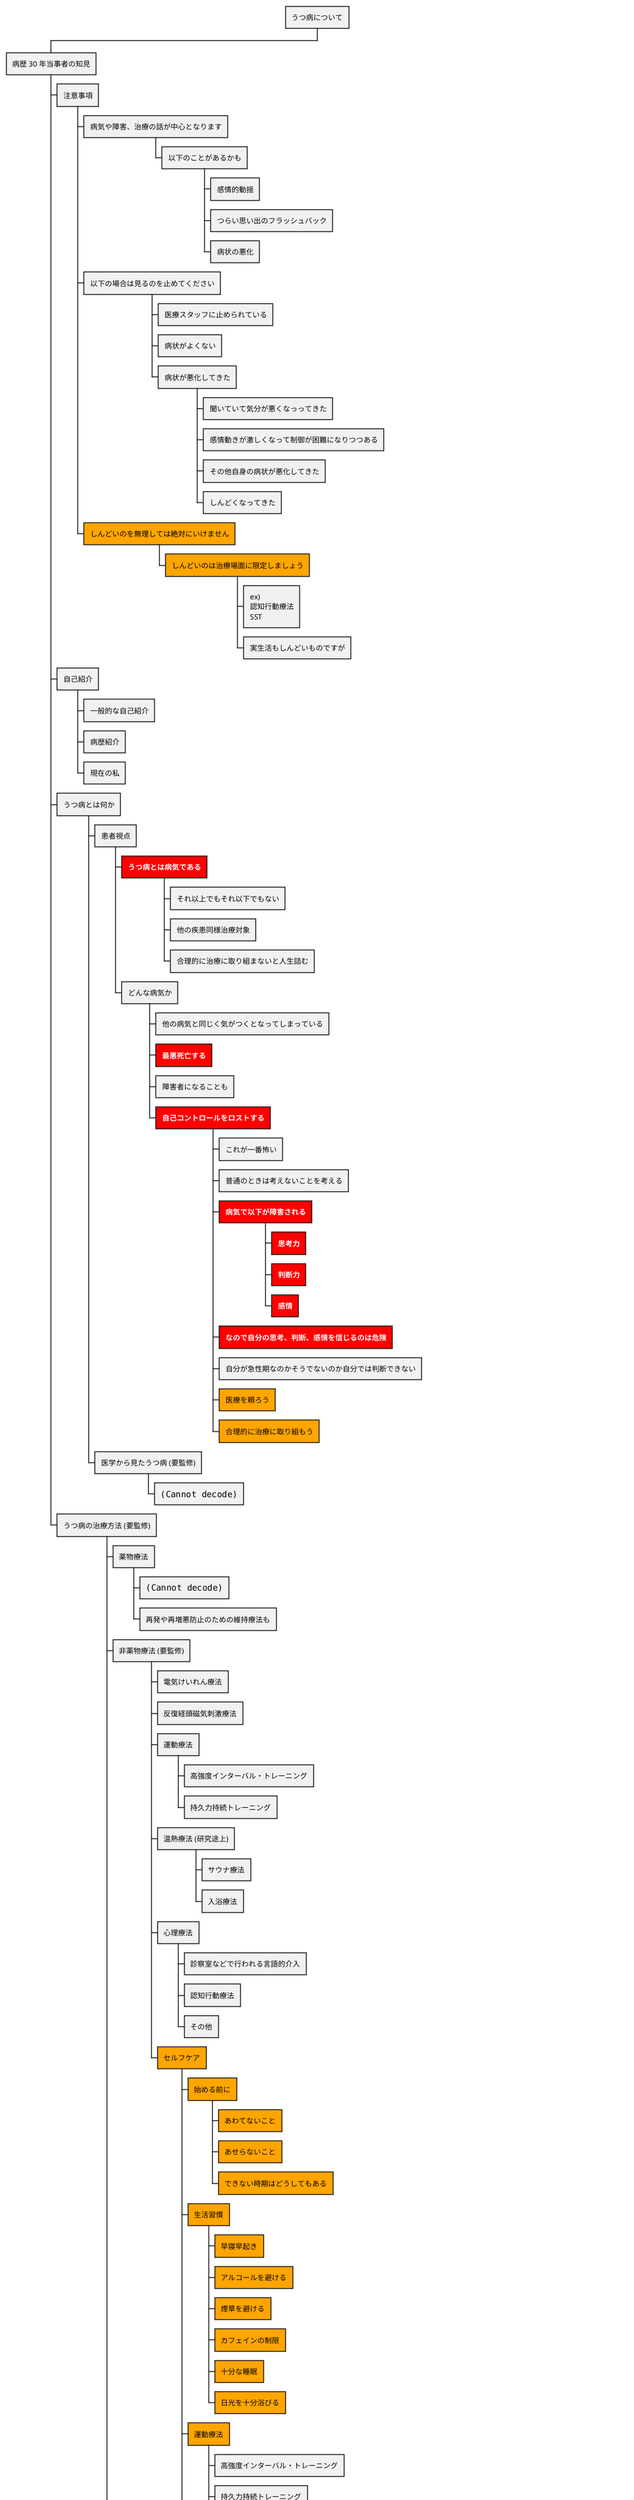 @startwbs
'!pragma layout elk
* うつ病について
** 病歴 30 年当事者の知見

*** 注意事項
**** 病気や障害、治療の話が中心となります
***** 以下のことがあるかも
****** 感情的動揺
****** つらい思い出のフラッシュバック
****** 病状の悪化
**** 以下の場合は見るのを止めてください
***** 医療スタッフに止められている
***** 病状がよくない
***** 病状が悪化してきた
****** 聞いていて気分が悪くなっってきた
****** 感情動きが激しくなって制御が困難になりつつある
****** その他自身の病状が悪化してきた
****** しんどくなってきた
****[#orange] しんどいのを無理しては絶対にいけません
*****[#orange] しんどいのは治療場面に限定しましょう
****** ex)\n認知行動療法\nSST
****** 実生活もしんどいものですが

*** 自己紹介
**** 一般的な自己紹介
**** 病歴紹介
**** 現在の私

*** うつ病とは何か

**** 患者視点
*****[#red] <color:white><b>うつ病とは病気である</b></color>
****** それ以上でもそれ以下でもない
****** 他の疾患同様治療対象
****** 合理的に治療に取り組まないと人生詰む

***** どんな病気か
****** 他の病気と同じく気がつくとなってしまっている
******[#red] <color:white><b>最悪死亡する</b></color>
****** 障害者になることも

******[#red] <color:white><b>自己コントロールをロストする</b></color>
******* これが一番怖い
******* 普通のときは考えないことを考える
*******[#red] <color:white><b>病気で以下が障害される</b></color>
********[#red] <color:white><b>思考力</b></color>
********[#red] <color:white><b>判断力</b></color>
********[#red] <color:white><b>感情</b></color>
*******[#red] <color:white><b>なので自分の思考、判断、感情を信じるのは危険</b></color>
******* 自分が急性期なのかそうでないのか自分では判断できない
*******[#orange] 医療を頼ろう
*******[#orange] 合理的に治療に取り組もう

**** 医学から見たうつ病 (要監修)
***** <img src="fig2025031701.svg">

*** うつ病の治療方法 (要監修)

**** 薬物療法
***** <img src="fig2025031803.svg">
***** 再発や再増悪防止のための維持療法も

**** 非薬物療法 (要監修)
***** 電気けいれん療法
***** 反復経頭磁気刺激療法

***** 運動療法
****** 高強度インターバル・トレーニング
****** 持久力持続トレーニング

***** 温熱療法 (研究途上)
****** サウナ療法
****** 入浴療法

***** 心理療法
****** 診察室などで行われる言語的介入
****** 認知行動療法
'******* 評価と治療方針決定
'******* プロトコルに従って実施
'******* エクスプレッシブ・ライティング
'******* メタ認知
'******* SST (ソーシャル・スキル・トレーニング : 社会技能訓練)
'******* アサーション
'******* その他
****** その他

*****[#orange] セルフケア
******[#orange] 始める前に
*******[#orange] あわてないこと
*******[#orange] あせらないこと
*******[#orange] できない時期はどうしてもある
******[#orange] 生活習慣
*******[#orange] 早寝早起き
*******[#orange] アルコールを避ける
*******[#orange] 煙草を避ける
*******[#orange] カフェインの制限
*******[#orange] 十分な睡眠
*******[#orange] 日光を十分浴びる

******[#orange] 運動療法
******* 高強度インターバル・トレーニング
******* 持久力持続トレーニング
*******[#orange] ウォーキング
********[#orange] 散歩
********[#orange] ハイキング
********[#orange] フォトウォーク
********[#orange] バードウォッチング
********[#orange] 自然観察
*******[#orange] サイクリング
*******[#orange] 登山
*******[#orange] スイミング
*******[#orange] その他

******[#orange] リラクゼーション
*******[#orange] 入浴
********[#orange] お風呂
********[#orange] 温泉
********[#orange] サウナ
*******[#orange] マインドフルネス
*******[#orange] 座禅

******[#orange] レクリエーション
*******[#orange] 音楽
*******[#orange] 読書
*******[#orange] 旅行
*******[#orange] 日帰り旅行
*******[#orange] 各種レジャー

******[#orange] エクスプレッシブ・ライティング
*******[#orange] 目的
********[#orange] 自分の感情、思考、判断
*********[#orange] 見える化
*********[#orange] 客観化
*********[#orange] 多角化
********[#orange] PDSA サイクルのように
*******[#orange] 日記
*******[#orange] メモ習慣
*******[#orange] CBT コラム法
********[#orange] トリプルコラム法
********[#orange] 突っ込みノート法
*******[#orange] ジャーナリング
*******[#orange] メタ認知トレーニング
*******[#orange] その他

****[#orange] 治療に臨むに当って助けになること
*****[#orange] 自分を治療対象として認識する
*****[#orange] エビデンスに基く医学情報
*****[#orange] 治療メニューの意味理解
*****[#orange]:状態把握の用語変換
　　極力精神医学用語に
====
ex) 死にたい
　　　⇩
　　希死念慮が生じている
　　　　死にたいという表現は
　　　　情動の強度を伝えるための
　　　　<b>補助表現に格下げする</b>;
******[#orange] ロストコントロール対策
******:医療従事者への有効な情報提供 (要確認)
死にたい、とか、しんどい
と感情込めて言うのとどちらが伝わる？;

*****[#orange] 好奇心
******[#orange] 様々な学び
*******[#orange] 精神医学
*******[#orange] 心理学
********[#orange] 認知行動療法
********[#orange] 精神分析
********[#orange] 実存分析
********[#orange] 人間性心理学(マズローとか)
********[#orange] その他
*******[#orange] 自然科学
*******[#orange] 哲学
*******[#orange] 宗教
*******[#orange] 統計学

*******[#orange] ライフハック
********[#orange] ビジネススキル
*********[#orange] PDSA サイクル
*********[#orange] 情報整理スキル
**********[#orange] KJ 法
**********[#orange] ロジックツリー
**********[#orange] マインドマップ
**********[#orange] その他のマッピング分析技法
**********[#orange] レジュメ構成能力
**********[#orange] ノート・メモ術
***********[#orange] バレットジャーナル
***********[#orange] その他
**********[#orange] プレゼンテーション術
***********[#orange] スピーチ
***********[#orange] ライトニングトーク
**********[#orange] 情報機器活用術
***********[#orange] スプレッドシート
***********[#orange] ワードプロセッサ
***********[#orange] プレゼンテーション
***********[#orange] テキストエディタ
***********[#orange] HTML、CSS、JavaScript、TypeScript
***********[#orange] PlantUML、Graphviz、etc...
***********[#orange] その他

********[#orange] 過去・現在の自分自身の振り返り
********[#orange] その他

****** その他

****[#red] <color:white><b>注意を要するもの</b></color>
*****[#red] <color:white><b>SNS や動画サイト</b></color>
******[#red] <color:white><b>ネガティブフィードバックが多過ぎる</b></color>
******[#red] <color:white><b>害を減らす工夫をしないと危険</b></color>

******[#orange] 実は健康な人たちにとっても気をつけないと健康上のリスク
*******[#orange] 報酬系を過剰に刺激するシステム上の仕組み
********[#orange] 集客のため
********[#orange] 依存症製造マシーン化している
*******[#orange] 怒りの感情を増幅させる設計
********[#orange] 相容れない考えにネガティブに反応してしまう人間の習性を利用している
********[#orange] 相容れない考えが世の中に溢れているのは当たり前だけど人はそれを忘れる
********[#orange] それを利用して滞在時間を増やす設計になっている
********[#orange] 元エンジニアとしてかなり悪質なシステムだと評したい

*******[#orange] 問題設計リスト
********[#orange] 文字数制限
*********[#orange] 誤解、誤読の源泉
*********[#orange] 人から読解能力を奪う設計
*********[#orange] 人から文書作成能力を奪う設計
*********[#orange] 人から思考能力思考時間を奪う設計
**********[#orange] 特殊詐欺と同じ設計
********[#orange] コメント機能
*********[#orange] 対立の源泉
********[#orange] お勧め機能
*********[#orange] 生活圏に関係のない刺激を無理矢理捩じ込む
********[#orange] 再ポスト機能
*********[#orange] 対立の源泉
********[#orange] コメント付き再ポスト機能
*********[#orange] 対立の源泉
********[#orange] 検索機能
*********[#orange] 他人の意見が気になる人間の性質を利用
*********[#orange] 生活圏に関係のない刺激を無理矢理捩じ込む
*******[#orange] インフルエンサーの問題
********[#orange] 煽ることで閲覧数を増やそうとする
*********[#orange] お金のため
*********[#orange] 過剰な承認欲求
*******[#orange] 運営会社の問題
********[#orange] 自社の経済的利益のために人の健康を害する人の性質をフル活用
********[#orange] 世に問題を問おうとすると、表現の自由を盾にする悪質さ
********[#orange] 既存メディアなら避けるネガティブ・キャンペーンを平気でやる
********[#orange] 運用時の行き過ぎた言論統制
*******[#orange] 病人製造機だと元 IT エンジニアとして断言する
*******[#orange] 何を言っても改善されないので利用にはしたたかさや工夫が絶対に必要
*******[#red] <color:white><b>情報的健康こそ最重要</b></color>

'***** 母性的集団
'******< 所謂メンヘラ・コミュニティ
'****** 残念ながら治るのに欠片も役立たない
'******< 実際には母性集団ではない
'****** 当事者の母性を求めてしまう性向
'******* 気持はわかる
'******* 短時間の一時的な休憩場所としてなら
'******* 緊急避難先としてなら
'******* でも居着くと百害あって一理無し
'******* なぜなら現実の世界には存在しない
'******* 卒業しましょう
'
'****** 母性的集団の構成
'******* 母性を求める当事者
'******** <b>理解</b>されたいと言う
'********* 単に母性に包まれたいだけ
'********* 理解って何？優しくされること？
'********* まるで乳幼児の欲求のように思いませんか？
'********* 人間は赤ん坊のままでは生きていけないですよね？
'********* 赤ん坊じゃないのでさっさと卒業したほうがいいのでは？
'******* 母性を提供する共依存イネイブラー
'******** 実はイネイブラーには相手への理解も愛情もない
'******** 困った問題のある人を助ける自分が愛おしい
'******** 病者が回復していくと自分の存在意義を見失う
'********* 病者の回復を無意識に妨害しはじめる
'******* 無限ループ
'******** 別のおいしい獲物へのイネイブラーの無意識的乗り換え
'******** 当事者の見捨てられ体験
'********* 当て付けの OD
'********** イネイブラーの興味の対象外
'
'******* 本当の理解者とは
'******** 当事者の様子がおかしな時にそれを指摘してくれる
'******** 受診を勧めてくれる
'******** 睡眠環境を調整してくれる
'******** 入院を勧めてくれる
'******** 当事者の状況によっては当事者を病院に連れて行き医療保護入院の手続きをしてくれる
'********* 急性期の当事者の思考力、判断力、感情が障害されているから
'********* 当事者に病識が無い場合も
'******** 上辺の言葉ではなく行動で判断しましょう
'
'****** どちらも勘違いしてはいけない
'******* どちらにも相手に対する愛情も心配も思いやりもまったく無い
'******* 歪んだ自己愛集団に過ぎない
'******* 人間の持つ愛情などでは決してない
'
'****** そんな集団のメンバーになってはいけない
'******* 治るのが遠のく。あるいは永遠にやってこない
'******* イネイブラーの共依存も悪化する
'******* どちらにも良くない
'****** 正しい認識、少くとも間違ってはいない認識が非常に重要
'*******< 人間としての成長と成熟
'******* 自己
'******* 社会
'******* 現実
'******* 人間とは？
'******* 人生とは？
'******* 生きるとはどういうことか
'******* いずれ必ずやって来る死をどう思うか
'
'****** 休憩し終えたらさっさと離れるのがお互いのため
'
'******[#orange] 一人の人間として自立しましょう
'*******[#orange] 自分自身を救う主役は他ならぬ自分自身です
'******* でも助けをくれる人の支援はありがたく受けましょう
'******** 医師、看護師、臨床心理士、ケースワーカー、国、役所、教員、家族、その他
'******** 生きていく助けになります！！
'******* 良くなる妨げになる人との距離感をどうするのか考えましょう

@endwbs
